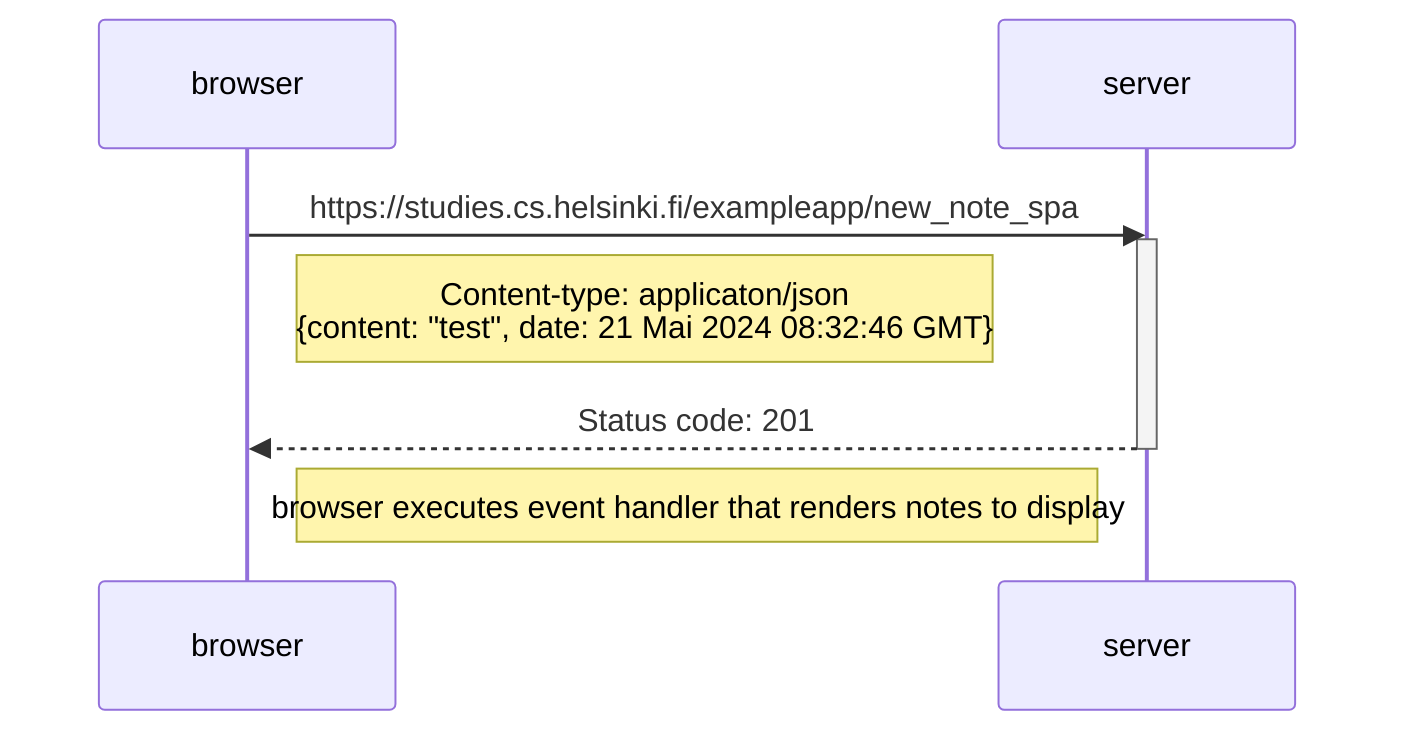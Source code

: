 sequenceDiagram
participant browser
participant server

    browser->>server: https://studies.cs.helsinki.fi/exampleapp/new_note_spa
    activate server
    Note right of browser: Content-type: applicaton/json <br />{content: "test", date: 21 Mai 2024 08:32:46 GMT}
    server-->>browser: Status code: 201
    deactivate server

    Note right of browser: browser executes event handler that renders notes to display